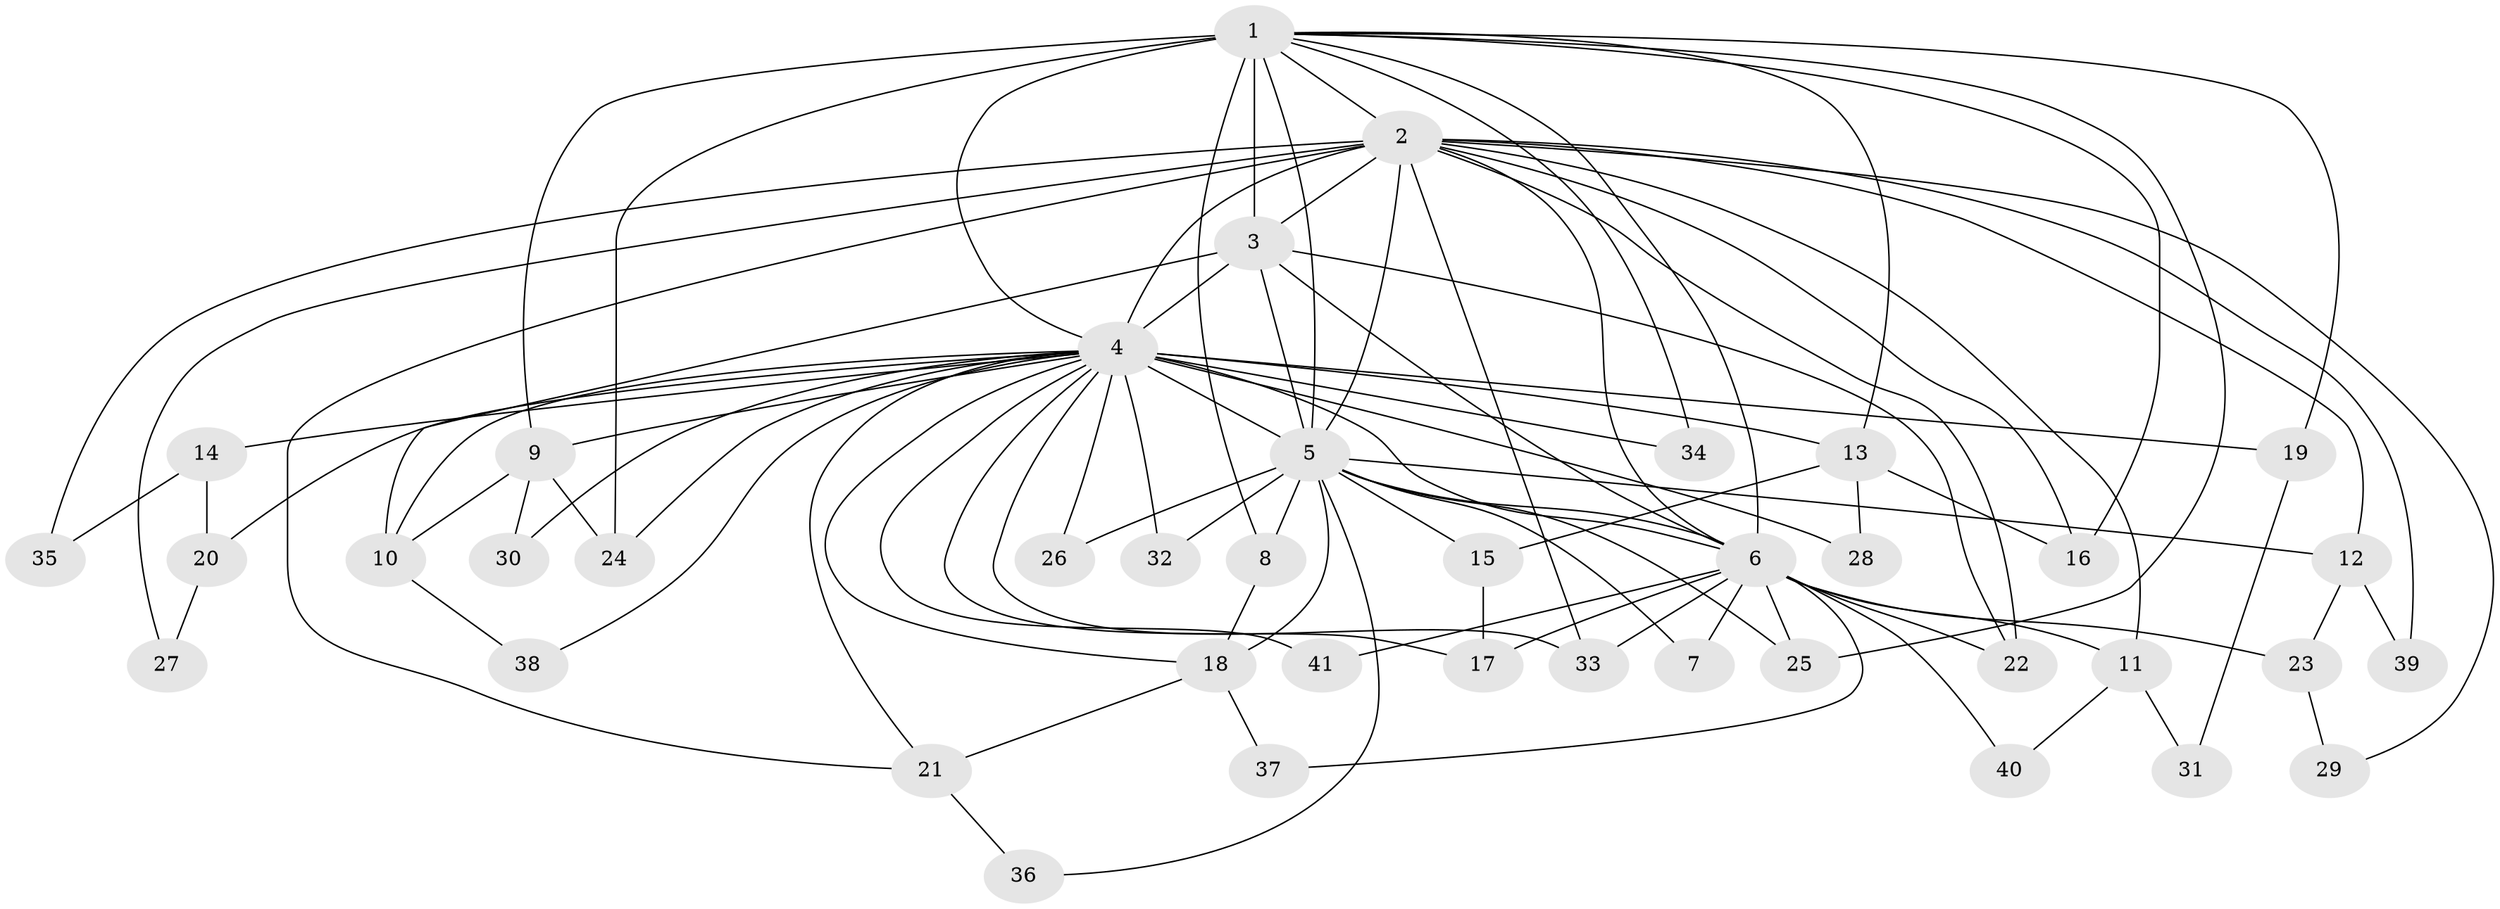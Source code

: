 // original degree distribution, {16: 0.012345679012345678, 21: 0.024691358024691357, 12: 0.012345679012345678, 17: 0.012345679012345678, 15: 0.012345679012345678, 30: 0.012345679012345678, 22: 0.012345679012345678, 14: 0.012345679012345678, 11: 0.012345679012345678, 2: 0.5061728395061729, 4: 0.13580246913580246, 3: 0.1728395061728395, 5: 0.037037037037037035, 6: 0.024691358024691357}
// Generated by graph-tools (version 1.1) at 2025/35/03/09/25 02:35:09]
// undirected, 41 vertices, 93 edges
graph export_dot {
graph [start="1"]
  node [color=gray90,style=filled];
  1;
  2;
  3;
  4;
  5;
  6;
  7;
  8;
  9;
  10;
  11;
  12;
  13;
  14;
  15;
  16;
  17;
  18;
  19;
  20;
  21;
  22;
  23;
  24;
  25;
  26;
  27;
  28;
  29;
  30;
  31;
  32;
  33;
  34;
  35;
  36;
  37;
  38;
  39;
  40;
  41;
  1 -- 2 [weight=3.0];
  1 -- 3 [weight=4.0];
  1 -- 4 [weight=8.0];
  1 -- 5 [weight=2.0];
  1 -- 6 [weight=2.0];
  1 -- 8 [weight=1.0];
  1 -- 9 [weight=1.0];
  1 -- 13 [weight=1.0];
  1 -- 16 [weight=2.0];
  1 -- 19 [weight=1.0];
  1 -- 24 [weight=1.0];
  1 -- 25 [weight=1.0];
  1 -- 34 [weight=1.0];
  2 -- 3 [weight=2.0];
  2 -- 4 [weight=4.0];
  2 -- 5 [weight=2.0];
  2 -- 6 [weight=1.0];
  2 -- 11 [weight=1.0];
  2 -- 12 [weight=1.0];
  2 -- 16 [weight=1.0];
  2 -- 21 [weight=1.0];
  2 -- 22 [weight=1.0];
  2 -- 27 [weight=1.0];
  2 -- 29 [weight=1.0];
  2 -- 33 [weight=1.0];
  2 -- 35 [weight=1.0];
  2 -- 39 [weight=1.0];
  3 -- 4 [weight=7.0];
  3 -- 5 [weight=3.0];
  3 -- 6 [weight=2.0];
  3 -- 10 [weight=3.0];
  3 -- 22 [weight=1.0];
  4 -- 5 [weight=3.0];
  4 -- 6 [weight=4.0];
  4 -- 9 [weight=1.0];
  4 -- 10 [weight=1.0];
  4 -- 13 [weight=1.0];
  4 -- 14 [weight=2.0];
  4 -- 17 [weight=1.0];
  4 -- 18 [weight=1.0];
  4 -- 19 [weight=2.0];
  4 -- 20 [weight=2.0];
  4 -- 21 [weight=1.0];
  4 -- 24 [weight=2.0];
  4 -- 26 [weight=2.0];
  4 -- 28 [weight=1.0];
  4 -- 30 [weight=1.0];
  4 -- 32 [weight=1.0];
  4 -- 33 [weight=1.0];
  4 -- 34 [weight=1.0];
  4 -- 38 [weight=1.0];
  4 -- 41 [weight=1.0];
  5 -- 6 [weight=2.0];
  5 -- 7 [weight=1.0];
  5 -- 8 [weight=1.0];
  5 -- 12 [weight=1.0];
  5 -- 15 [weight=1.0];
  5 -- 18 [weight=1.0];
  5 -- 25 [weight=1.0];
  5 -- 26 [weight=1.0];
  5 -- 32 [weight=1.0];
  5 -- 36 [weight=1.0];
  6 -- 7 [weight=2.0];
  6 -- 11 [weight=1.0];
  6 -- 17 [weight=1.0];
  6 -- 22 [weight=1.0];
  6 -- 23 [weight=1.0];
  6 -- 25 [weight=1.0];
  6 -- 33 [weight=1.0];
  6 -- 37 [weight=1.0];
  6 -- 40 [weight=1.0];
  6 -- 41 [weight=1.0];
  8 -- 18 [weight=1.0];
  9 -- 10 [weight=1.0];
  9 -- 24 [weight=1.0];
  9 -- 30 [weight=1.0];
  10 -- 38 [weight=1.0];
  11 -- 31 [weight=1.0];
  11 -- 40 [weight=1.0];
  12 -- 23 [weight=1.0];
  12 -- 39 [weight=1.0];
  13 -- 15 [weight=1.0];
  13 -- 16 [weight=1.0];
  13 -- 28 [weight=1.0];
  14 -- 20 [weight=1.0];
  14 -- 35 [weight=1.0];
  15 -- 17 [weight=1.0];
  18 -- 21 [weight=1.0];
  18 -- 37 [weight=1.0];
  19 -- 31 [weight=1.0];
  20 -- 27 [weight=1.0];
  21 -- 36 [weight=1.0];
  23 -- 29 [weight=1.0];
}
